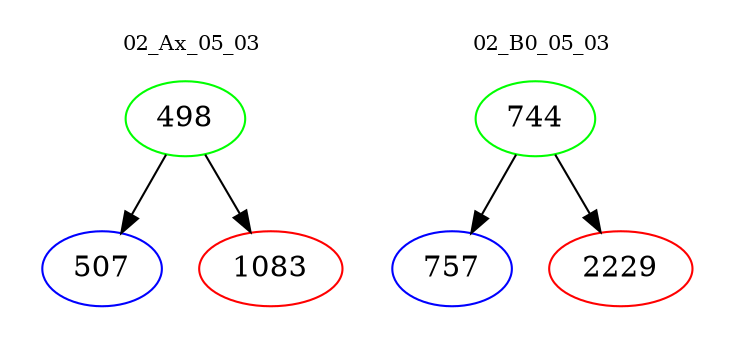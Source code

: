 digraph{
subgraph cluster_0 {
color = white
label = "02_Ax_05_03";
fontsize=10;
T0_498 [label="498", color="green"]
T0_498 -> T0_507 [color="black"]
T0_507 [label="507", color="blue"]
T0_498 -> T0_1083 [color="black"]
T0_1083 [label="1083", color="red"]
}
subgraph cluster_1 {
color = white
label = "02_B0_05_03";
fontsize=10;
T1_744 [label="744", color="green"]
T1_744 -> T1_757 [color="black"]
T1_757 [label="757", color="blue"]
T1_744 -> T1_2229 [color="black"]
T1_2229 [label="2229", color="red"]
}
}
